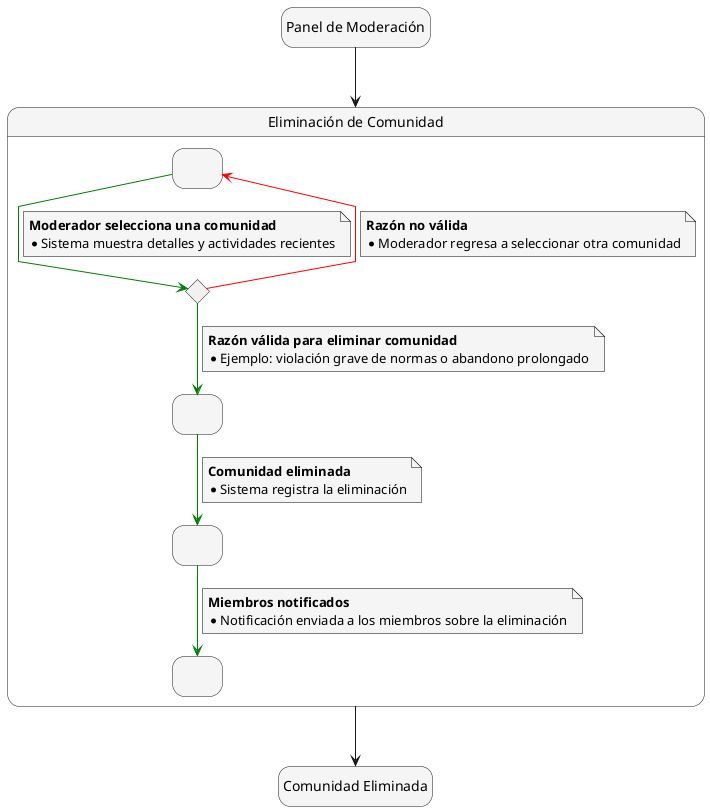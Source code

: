 @startuml Eliminar_Comunidad
skinparam {
    NoteBackgroundColor #whiteSmoke
    NoteBorderColor #black
    linetype polyline
}

skinparam state {
    BackgroundColor #whiteSmoke
}

hide empty description

state startState as "Panel de Moderación"
state endState as "Comunidad Eliminada"


startState --> ProcesoDeEliminaciónComunidad

state ProcesoDeEliminaciónComunidad as "Eliminación de Comunidad" {
    state SeleccionarComunidad as " "
    state ValidarRazónEliminación <<choice>>
    state ConfirmarEliminación as " "
    state NotificarComunidadEliminada as " "
    state ComunidadEliminada as " "

    SeleccionarComunidad -[#green]-> ValidarRazónEliminación
    note on link
        <b>Moderador selecciona una comunidad</b>
        * Sistema muestra detalles y actividades recientes
    end note

    ValidarRazónEliminación -[#green]-> ConfirmarEliminación
    note on link
        <b>Razón válida para eliminar comunidad</b>
        * Ejemplo: violación grave de normas o abandono prolongado
    end note

    ValidarRazónEliminación -[#red]-> SeleccionarComunidad
    note on link
        <b>Razón no válida</b>
        * Moderador regresa a seleccionar otra comunidad
    end note

    ConfirmarEliminación -[#green]-> NotificarComunidadEliminada
    note on link
        <b>Comunidad eliminada</b>
        * Sistema registra la eliminación
    end note

    NotificarComunidadEliminada -[#green]-> ComunidadEliminada
    note on link
        <b>Miembros notificados</b>
        * Notificación enviada a los miembros sobre la eliminación
    end note
}

ProcesoDeEliminaciónComunidad --> endState

@enduml
